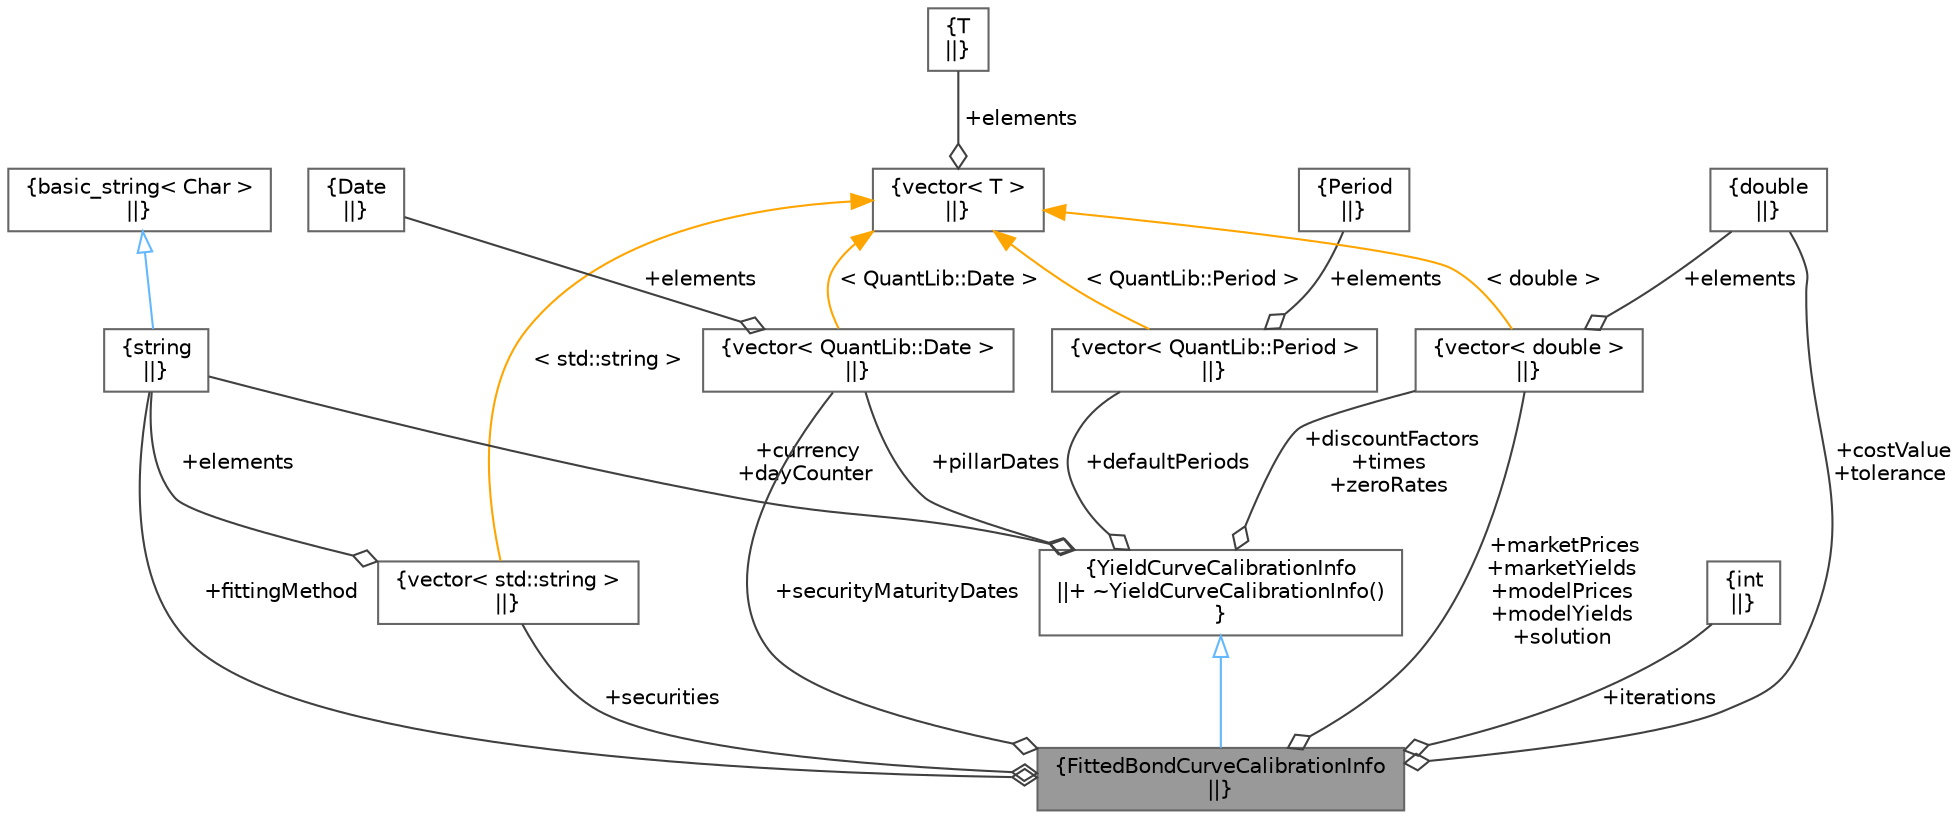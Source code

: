 digraph "FittedBondCurveCalibrationInfo"
{
 // INTERACTIVE_SVG=YES
 // LATEX_PDF_SIZE
  bgcolor="transparent";
  edge [fontname=Helvetica,fontsize=10,labelfontname=Helvetica,labelfontsize=10];
  node [fontname=Helvetica,fontsize=10,shape=box,height=0.2,width=0.4];
  Node1 [label="{FittedBondCurveCalibrationInfo\n||}",height=0.2,width=0.4,color="gray40", fillcolor="grey60", style="filled", fontcolor="black",tooltip=" "];
  Node2 -> Node1 [dir="back",color="steelblue1",style="solid",arrowtail="onormal"];
  Node2 [label="{YieldCurveCalibrationInfo\n||+ ~YieldCurveCalibrationInfo()\l}",height=0.2,width=0.4,color="gray40", fillcolor="white", style="filled",URL="$structore_1_1data_1_1_yield_curve_calibration_info.html",tooltip=" "];
  Node3 -> Node2 [color="grey25",style="solid",label=" +defaultPeriods" ,arrowhead="odiamond"];
  Node3 [label="{vector\< QuantLib::Period \>\n||}",height=0.2,width=0.4,color="gray40", fillcolor="white", style="filled",tooltip=" "];
  Node4 -> Node3 [color="grey25",style="solid",label=" +elements" ,arrowhead="odiamond"];
  Node4 [label="{Period\n||}",height=0.2,width=0.4,color="gray40", fillcolor="white", style="filled",tooltip=" "];
  Node5 -> Node3 [dir="back",color="orange",style="solid",label=" \< QuantLib::Period \>" ];
  Node5 [label="{vector\< T \>\n||}",height=0.2,width=0.4,color="gray40", fillcolor="white", style="filled",tooltip=" "];
  Node6 -> Node5 [color="grey25",style="solid",label=" +elements" ,arrowhead="odiamond"];
  Node6 [label="{T\n||}",height=0.2,width=0.4,color="gray40", fillcolor="white", style="filled",tooltip=" "];
  Node7 -> Node2 [color="grey25",style="solid",label=" +currency\n+dayCounter" ,arrowhead="odiamond"];
  Node7 [label="{string\n||}",height=0.2,width=0.4,color="gray40", fillcolor="white", style="filled",tooltip=" "];
  Node8 -> Node7 [dir="back",color="steelblue1",style="solid",arrowtail="onormal"];
  Node8 [label="{basic_string\< Char \>\n||}",height=0.2,width=0.4,color="gray40", fillcolor="white", style="filled",tooltip=" "];
  Node9 -> Node2 [color="grey25",style="solid",label=" +pillarDates" ,arrowhead="odiamond"];
  Node9 [label="{vector\< QuantLib::Date \>\n||}",height=0.2,width=0.4,color="gray40", fillcolor="white", style="filled",tooltip=" "];
  Node10 -> Node9 [color="grey25",style="solid",label=" +elements" ,arrowhead="odiamond"];
  Node10 [label="{Date\n||}",height=0.2,width=0.4,color="gray40", fillcolor="white", style="filled",tooltip=" "];
  Node5 -> Node9 [dir="back",color="orange",style="solid",label=" \< QuantLib::Date \>" ];
  Node11 -> Node2 [color="grey25",style="solid",label=" +discountFactors\n+times\n+zeroRates" ,arrowhead="odiamond"];
  Node11 [label="{vector\< double \>\n||}",height=0.2,width=0.4,color="gray40", fillcolor="white", style="filled",tooltip=" "];
  Node12 -> Node11 [color="grey25",style="solid",label=" +elements" ,arrowhead="odiamond"];
  Node12 [label="{double\n||}",height=0.2,width=0.4,color="gray40", fillcolor="white", style="filled",tooltip=" "];
  Node5 -> Node11 [dir="back",color="orange",style="solid",label=" \< double \>" ];
  Node7 -> Node1 [color="grey25",style="solid",label=" +fittingMethod" ,arrowhead="odiamond"];
  Node11 -> Node1 [color="grey25",style="solid",label=" +marketPrices\n+marketYields\n+modelPrices\n+modelYields\n+solution" ,arrowhead="odiamond"];
  Node13 -> Node1 [color="grey25",style="solid",label=" +iterations" ,arrowhead="odiamond"];
  Node13 [label="{int\n||}",height=0.2,width=0.4,color="gray40", fillcolor="white", style="filled",tooltip=" "];
  Node12 -> Node1 [color="grey25",style="solid",label=" +costValue\n+tolerance" ,arrowhead="odiamond"];
  Node14 -> Node1 [color="grey25",style="solid",label=" +securities" ,arrowhead="odiamond"];
  Node14 [label="{vector\< std::string \>\n||}",height=0.2,width=0.4,color="gray40", fillcolor="white", style="filled",tooltip=" "];
  Node7 -> Node14 [color="grey25",style="solid",label=" +elements" ,arrowhead="odiamond"];
  Node5 -> Node14 [dir="back",color="orange",style="solid",label=" \< std::string \>" ];
  Node9 -> Node1 [color="grey25",style="solid",label=" +securityMaturityDates" ,arrowhead="odiamond"];
}
